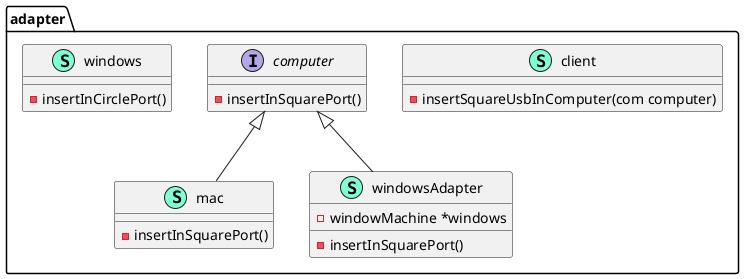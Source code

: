 @startuml
namespace adapter {
    class client << (S,Aquamarine) >> {
        - insertSquareUsbInComputer(com computer) 

    }
    interface computer  {
        - insertInSquarePort() 

    }
    class mac << (S,Aquamarine) >> {
        - insertInSquarePort() 

    }
    class windows << (S,Aquamarine) >> {
        - insertInCirclePort() 

    }
    class windowsAdapter << (S,Aquamarine) >> {
        - windowMachine *windows

        - insertInSquarePort() 

    }
}

"adapter.computer" <|-- "adapter.mac"
"adapter.computer" <|-- "adapter.windowsAdapter"

@enduml
